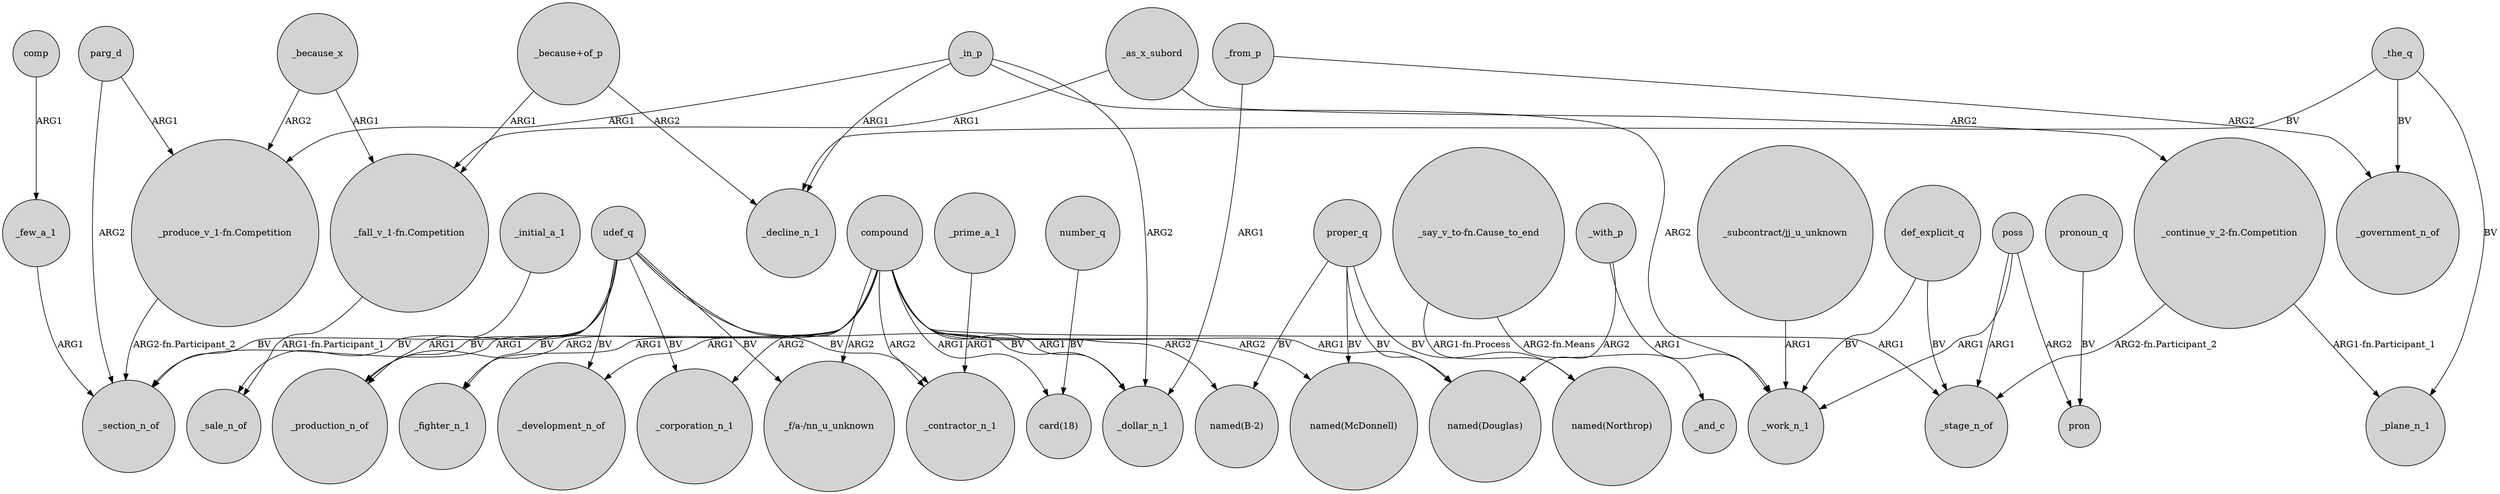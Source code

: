 digraph {
	node [shape=circle style=filled]
	_from_p -> _government_n_of [label=ARG2]
	parg_d -> _section_n_of [label=ARG2]
	compound -> "_f/a-/nn_u_unknown" [label=ARG2]
	"_say_v_to-fn.Cause_to_end" -> _and_c [label="ARG2-fn.Means"]
	_from_p -> _dollar_n_1 [label=ARG1]
	parg_d -> "_produce_v_1-fn.Competition" [label=ARG1]
	"_continue_v_2-fn.Competition" -> _plane_n_1 [label="ARG1-fn.Participant_1"]
	compound -> _dollar_n_1 [label=ARG1]
	poss -> _stage_n_of [label=ARG1]
	udef_q -> "_f/a-/nn_u_unknown" [label=BV]
	compound -> "named(B-2)" [label=ARG2]
	_in_p -> "_produce_v_1-fn.Competition" [label=ARG1]
	_because_x -> "_fall_v_1-fn.Competition" [label=ARG1]
	_in_p -> _dollar_n_1 [label=ARG2]
	compound -> "named(Douglas)" [label=ARG1]
	proper_q -> "named(McDonnell)" [label=BV]
	_initial_a_1 -> _production_n_of [label=ARG1]
	proper_q -> "named(Northrop)" [label=BV]
	udef_q -> _production_n_of [label=BV]
	"_fall_v_1-fn.Competition" -> _sale_n_of [label="ARG1-fn.Participant_1"]
	udef_q -> _sale_n_of [label=BV]
	compound -> "card(18)" [label=ARG1]
	compound -> _production_n_of [label=ARG2]
	_with_p -> _work_n_1 [label=ARG1]
	udef_q -> _contractor_n_1 [label=BV]
	_in_p -> _decline_n_1 [label=ARG1]
	compound -> _section_n_of [label=ARG1]
	"_produce_v_1-fn.Competition" -> _section_n_of [label="ARG2-fn.Participant_2"]
	_because_x -> "_produce_v_1-fn.Competition" [label=ARG2]
	compound -> "named(McDonnell)" [label=ARG2]
	compound -> _contractor_n_1 [label=ARG2]
	"_say_v_to-fn.Cause_to_end" -> "named(Northrop)" [label="ARG1-fn.Process"]
	"_continue_v_2-fn.Competition" -> _stage_n_of [label="ARG2-fn.Participant_2"]
	pronoun_q -> pron [label=BV]
	number_q -> "card(18)" [label=BV]
	poss -> pron [label=ARG2]
	poss -> _work_n_1 [label=ARG1]
	_few_a_1 -> _section_n_of [label=ARG1]
	proper_q -> "named(Douglas)" [label=BV]
	udef_q -> _development_n_of [label=BV]
	_with_p -> "named(Douglas)" [label=ARG2]
	udef_q -> _dollar_n_1 [label=BV]
	proper_q -> "named(B-2)" [label=BV]
	udef_q -> _section_n_of [label=BV]
	compound -> _stage_n_of [label=ARG1]
	_prime_a_1 -> _contractor_n_1 [label=ARG1]
	_the_q -> _government_n_of [label=BV]
	compound -> _corporation_n_1 [label=ARG2]
	udef_q -> _corporation_n_1 [label=BV]
	_in_p -> _work_n_1 [label=ARG2]
	comp -> _few_a_1 [label=ARG1]
	"_subcontract/jj_u_unknown" -> _work_n_1 [label=ARG1]
	def_explicit_q -> _stage_n_of [label=BV]
	"_because+of_p" -> "_fall_v_1-fn.Competition" [label=ARG1]
	_the_q -> _decline_n_1 [label=BV]
	_the_q -> _plane_n_1 [label=BV]
	_as_x_subord -> "_fall_v_1-fn.Competition" [label=ARG1]
	"_because+of_p" -> _decline_n_1 [label=ARG2]
	_as_x_subord -> "_continue_v_2-fn.Competition" [label=ARG2]
	def_explicit_q -> _work_n_1 [label=BV]
	compound -> _development_n_of [label=ARG1]
	udef_q -> _fighter_n_1 [label=BV]
	compound -> _fighter_n_1 [label=ARG1]
}
